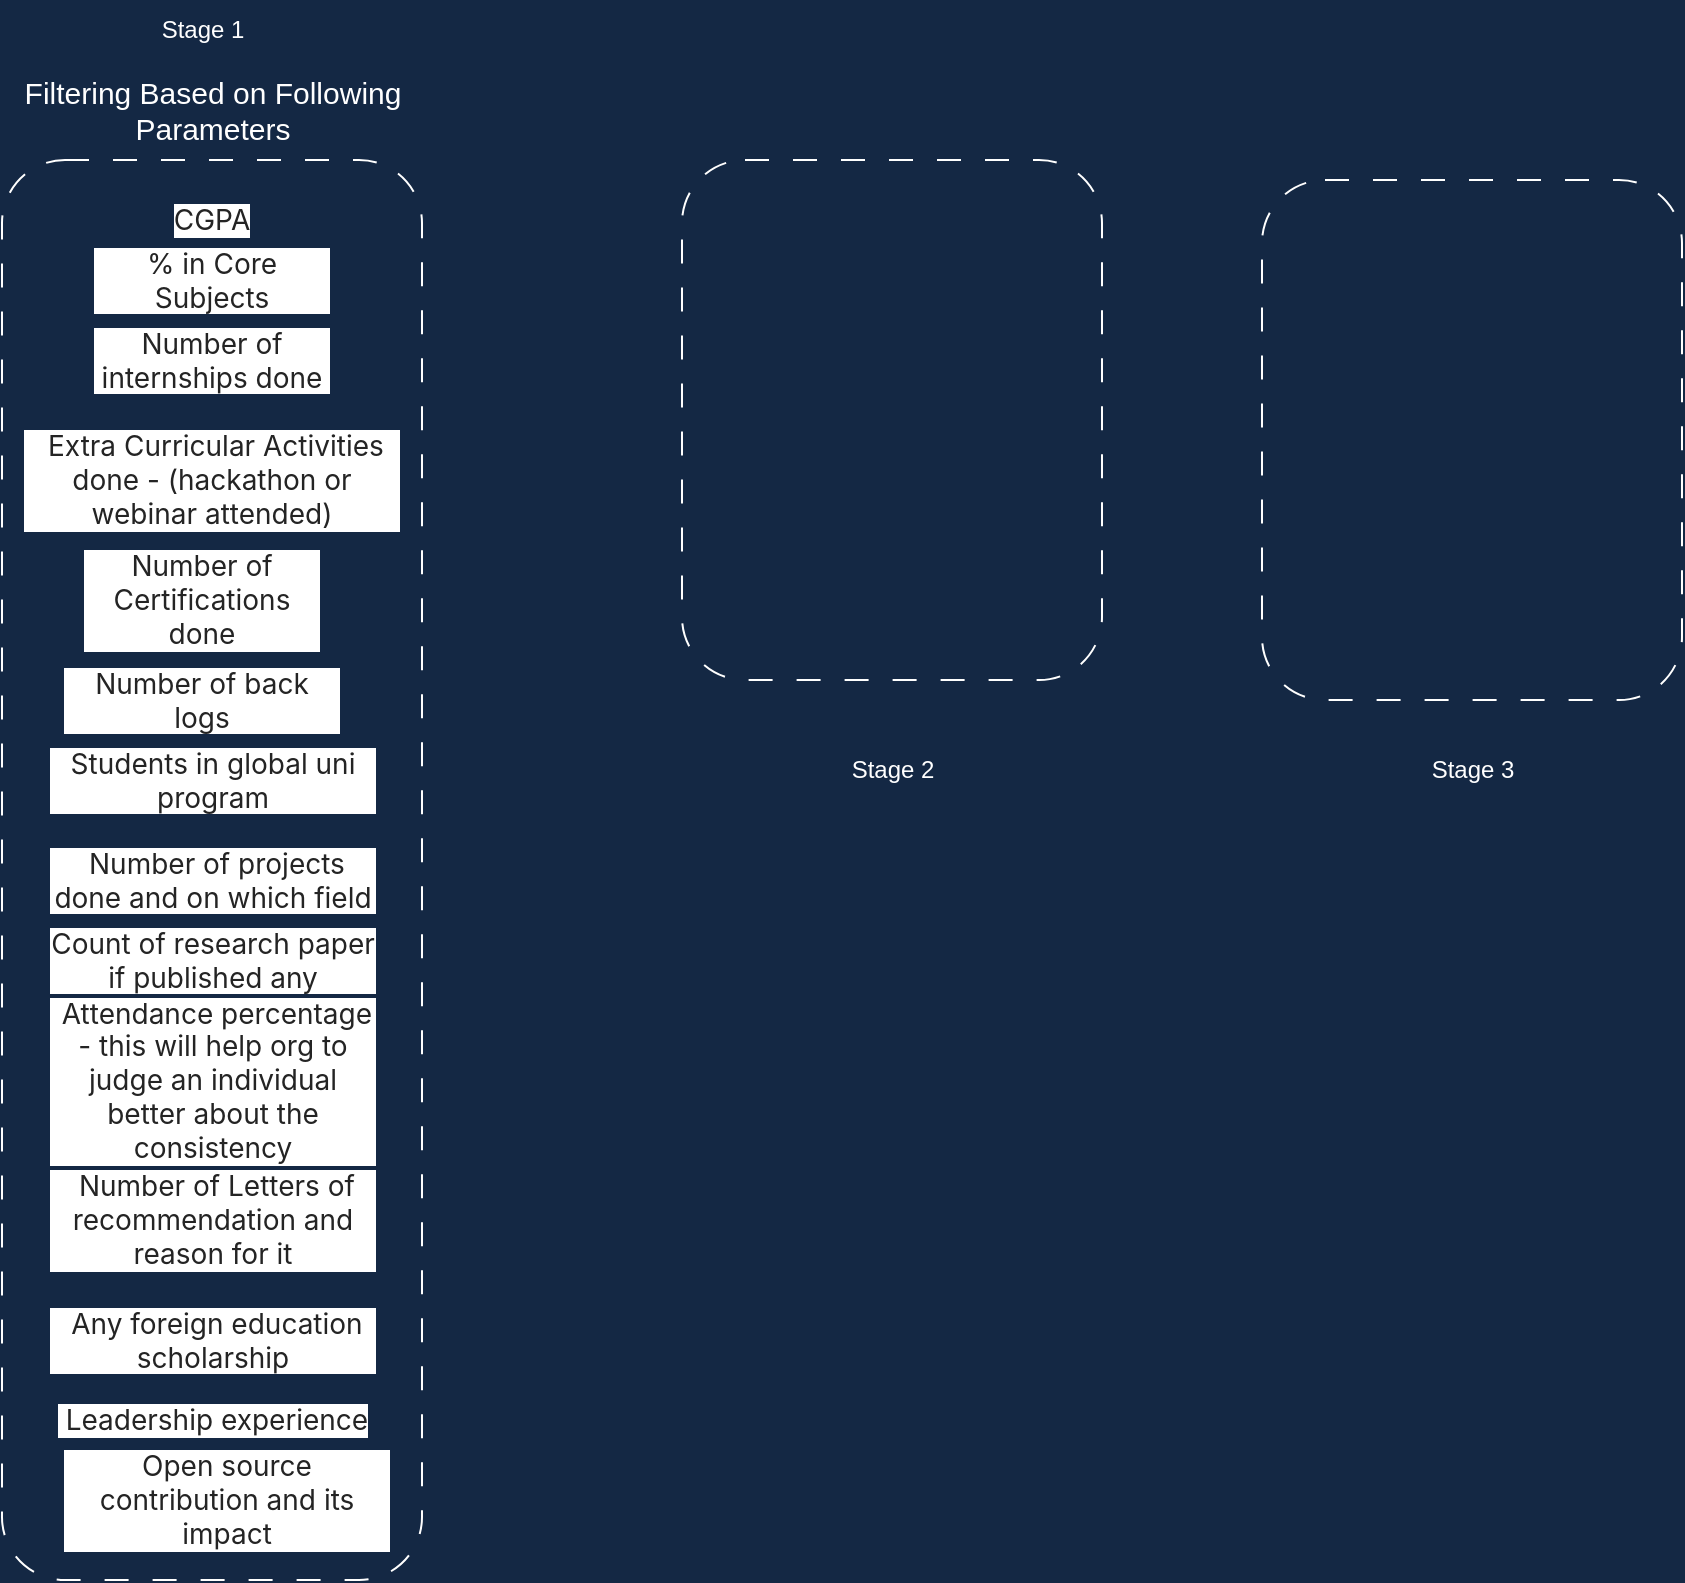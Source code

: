 <mxfile version="20.8.1" type="github">
  <diagram id="tbVq_LCjMypmB-ilngMA" name="Page-1">
    <mxGraphModel dx="1323" dy="783" grid="1" gridSize="10" guides="1" tooltips="1" connect="1" arrows="1" fold="1" page="1" pageScale="1" pageWidth="1200" pageHeight="1920" background="#142844" math="0" shadow="0">
      <root>
        <mxCell id="0" />
        <mxCell id="1" parent="0" />
        <mxCell id="kIqx7yD8WtJ6MWD0_haB-1" value="" style="rounded=1;whiteSpace=wrap;html=1;fillColor=none;dashed=1;dashPattern=12 12;strokeColor=#FFFFFF;" vertex="1" parent="1">
          <mxGeometry x="50" y="100" width="210" height="710" as="geometry" />
        </mxCell>
        <mxCell id="kIqx7yD8WtJ6MWD0_haB-2" value="" style="rounded=1;whiteSpace=wrap;html=1;fillColor=none;dashed=1;dashPattern=12 12;strokeColor=#FFFFFF;" vertex="1" parent="1">
          <mxGeometry x="390" y="100" width="210" height="260" as="geometry" />
        </mxCell>
        <mxCell id="kIqx7yD8WtJ6MWD0_haB-3" value="" style="rounded=1;whiteSpace=wrap;html=1;fillColor=none;dashed=1;dashPattern=12 12;strokeColor=#FFFFFF;" vertex="1" parent="1">
          <mxGeometry x="680" y="110" width="210" height="260" as="geometry" />
        </mxCell>
        <mxCell id="kIqx7yD8WtJ6MWD0_haB-5" value="&lt;font color=&quot;#ffffff&quot;&gt;Stage 1&lt;/font&gt;" style="text;html=1;align=center;verticalAlign=middle;resizable=0;points=[];autosize=1;strokeColor=none;fillColor=none;" vertex="1" parent="1">
          <mxGeometry x="120" y="20" width="60" height="30" as="geometry" />
        </mxCell>
        <mxCell id="kIqx7yD8WtJ6MWD0_haB-6" value="&lt;font color=&quot;#ffffff&quot;&gt;Stage 2&lt;/font&gt;" style="text;html=1;align=center;verticalAlign=middle;resizable=0;points=[];autosize=1;strokeColor=none;fillColor=none;" vertex="1" parent="1">
          <mxGeometry x="465" y="390" width="60" height="30" as="geometry" />
        </mxCell>
        <mxCell id="kIqx7yD8WtJ6MWD0_haB-7" value="&lt;font color=&quot;#ffffff&quot;&gt;Stage 3&lt;/font&gt;" style="text;html=1;align=center;verticalAlign=middle;resizable=0;points=[];autosize=1;strokeColor=none;fillColor=none;" vertex="1" parent="1">
          <mxGeometry x="755" y="390" width="60" height="30" as="geometry" />
        </mxCell>
        <mxCell id="kIqx7yD8WtJ6MWD0_haB-8" value="&lt;font style=&quot;font-size: 15px;&quot; color=&quot;#ffffff&quot;&gt;Filtering Based on Following&lt;br&gt;Parameters&lt;br&gt;&lt;/font&gt;" style="text;html=1;align=center;verticalAlign=middle;resizable=0;points=[];autosize=1;strokeColor=none;fillColor=none;" vertex="1" parent="1">
          <mxGeometry x="50" y="50" width="210" height="50" as="geometry" />
        </mxCell>
        <mxCell id="kIqx7yD8WtJ6MWD0_haB-18" value="&lt;span style=&quot;color: rgb(36, 36, 36); font-family: -apple-system, BlinkMacSystemFont, &amp;quot;Segoe UI&amp;quot;, system-ui, &amp;quot;Apple Color Emoji&amp;quot;, &amp;quot;Segoe UI Emoji&amp;quot;, &amp;quot;Segoe UI Web&amp;quot;, sans-serif; font-size: 14px; text-align: start;&quot;&gt;% in Core Subjects&lt;/span&gt;" style="rounded=1;whiteSpace=wrap;html=1;dashed=1;dashPattern=12 12;labelBackgroundColor=#FFFFFF;strokeColor=none;fontSize=10;fontColor=#FFFFFF;fillColor=none;" vertex="1" parent="1">
          <mxGeometry x="95" y="130" width="120" height="60" as="geometry" />
        </mxCell>
        <mxCell id="kIqx7yD8WtJ6MWD0_haB-22" value="&lt;span style=&quot;color: rgb(36, 36, 36); font-family: -apple-system, BlinkMacSystemFont, &amp;quot;Segoe UI&amp;quot;, system-ui, &amp;quot;Apple Color Emoji&amp;quot;, &amp;quot;Segoe UI Emoji&amp;quot;, &amp;quot;Segoe UI Web&amp;quot;, sans-serif; font-size: 14px; text-align: start;&quot;&gt;CGPA&lt;/span&gt;" style="rounded=1;whiteSpace=wrap;html=1;dashed=1;dashPattern=12 12;labelBackgroundColor=#FFFFFF;strokeColor=none;fontSize=10;fontColor=#FFFFFF;fillColor=none;" vertex="1" parent="1">
          <mxGeometry x="95" y="100" width="120" height="60" as="geometry" />
        </mxCell>
        <mxCell id="kIqx7yD8WtJ6MWD0_haB-23" value="&lt;span style=&quot;color: rgb(36, 36, 36); font-family: -apple-system, BlinkMacSystemFont, &amp;quot;Segoe UI&amp;quot;, system-ui, &amp;quot;Apple Color Emoji&amp;quot;, &amp;quot;Segoe UI Emoji&amp;quot;, &amp;quot;Segoe UI Web&amp;quot;, sans-serif; font-size: 14px; text-align: start;&quot;&gt;Open source contribution and its impact&lt;/span&gt;" style="rounded=1;whiteSpace=wrap;html=1;dashed=1;dashPattern=12 12;labelBackgroundColor=#FFFFFF;strokeColor=none;fontSize=10;fontColor=#FFFFFF;fillColor=none;" vertex="1" parent="1">
          <mxGeometry x="80" y="740" width="165" height="60" as="geometry" />
        </mxCell>
        <mxCell id="kIqx7yD8WtJ6MWD0_haB-24" value="&lt;span style=&quot;text-align: start;&quot;&gt;&lt;font face=&quot;-apple-system, BlinkMacSystemFont, Segoe UI, system-ui, Apple Color Emoji, Segoe UI Emoji, Segoe UI Web, sans-serif&quot; color=&quot;#242424&quot;&gt;&lt;span style=&quot;font-size: 14px;&quot;&gt;&amp;nbsp;Extra Curricular&amp;nbsp;Activities done - (hackathon or webinar attended)&lt;/span&gt;&lt;/font&gt;&lt;/span&gt;" style="rounded=1;whiteSpace=wrap;html=1;dashed=1;dashPattern=12 12;labelBackgroundColor=#FFFFFF;strokeColor=none;fontSize=10;fontColor=#FFFFFF;fillColor=none;" vertex="1" parent="1">
          <mxGeometry x="60" y="230" width="190" height="60" as="geometry" />
        </mxCell>
        <mxCell id="kIqx7yD8WtJ6MWD0_haB-25" value="&lt;span style=&quot;color: rgb(36, 36, 36); font-family: -apple-system, BlinkMacSystemFont, &amp;quot;Segoe UI&amp;quot;, system-ui, &amp;quot;Apple Color Emoji&amp;quot;, &amp;quot;Segoe UI Emoji&amp;quot;, &amp;quot;Segoe UI Web&amp;quot;, sans-serif; font-size: 14px; text-align: start;&quot;&gt;Number of internships done&lt;/span&gt;" style="rounded=1;whiteSpace=wrap;html=1;dashed=1;dashPattern=12 12;labelBackgroundColor=#FFFFFF;strokeColor=none;fontSize=10;fontColor=#FFFFFF;fillColor=none;" vertex="1" parent="1">
          <mxGeometry x="95" y="170" width="120" height="60" as="geometry" />
        </mxCell>
        <mxCell id="kIqx7yD8WtJ6MWD0_haB-26" value="&lt;span style=&quot;color: rgb(36, 36, 36); font-family: -apple-system, BlinkMacSystemFont, &amp;quot;Segoe UI&amp;quot;, system-ui, &amp;quot;Apple Color Emoji&amp;quot;, &amp;quot;Segoe UI Emoji&amp;quot;, &amp;quot;Segoe UI Web&amp;quot;, sans-serif; font-size: 14px; text-align: start;&quot;&gt;Number of back logs&lt;/span&gt;" style="rounded=1;whiteSpace=wrap;html=1;dashed=1;dashPattern=12 12;labelBackgroundColor=#FFFFFF;strokeColor=none;fontSize=10;fontColor=#FFFFFF;fillColor=none;" vertex="1" parent="1">
          <mxGeometry x="80" y="340" width="140" height="60" as="geometry" />
        </mxCell>
        <mxCell id="kIqx7yD8WtJ6MWD0_haB-27" value="&lt;span style=&quot;color: rgb(36, 36, 36); font-family: -apple-system, BlinkMacSystemFont, &amp;quot;Segoe UI&amp;quot;, system-ui, &amp;quot;Apple Color Emoji&amp;quot;, &amp;quot;Segoe UI Emoji&amp;quot;, &amp;quot;Segoe UI Web&amp;quot;, sans-serif; font-size: 14px; text-align: start;&quot;&gt;Number of Certifications done&lt;/span&gt;" style="rounded=1;whiteSpace=wrap;html=1;dashed=1;dashPattern=12 12;labelBackgroundColor=#FFFFFF;strokeColor=none;fontSize=10;fontColor=#FFFFFF;fillColor=none;" vertex="1" parent="1">
          <mxGeometry x="90" y="290" width="120" height="60" as="geometry" />
        </mxCell>
        <mxCell id="kIqx7yD8WtJ6MWD0_haB-28" value="&lt;span style=&quot;color: rgb(36, 36, 36); font-family: -apple-system, BlinkMacSystemFont, &amp;quot;Segoe UI&amp;quot;, system-ui, &amp;quot;Apple Color Emoji&amp;quot;, &amp;quot;Segoe UI Emoji&amp;quot;, &amp;quot;Segoe UI Web&amp;quot;, sans-serif; font-size: 14px; text-align: start;&quot;&gt;&amp;nbsp;Leadership experience&lt;/span&gt;" style="rounded=1;whiteSpace=wrap;html=1;dashed=1;dashPattern=12 12;labelBackgroundColor=#FFFFFF;strokeColor=none;fontSize=10;fontColor=#FFFFFF;fillColor=none;" vertex="1" parent="1">
          <mxGeometry x="72.5" y="700" width="165" height="60" as="geometry" />
        </mxCell>
        <mxCell id="kIqx7yD8WtJ6MWD0_haB-29" value="&lt;span style=&quot;color: rgb(36, 36, 36); font-family: -apple-system, BlinkMacSystemFont, &amp;quot;Segoe UI&amp;quot;, system-ui, &amp;quot;Apple Color Emoji&amp;quot;, &amp;quot;Segoe UI Emoji&amp;quot;, &amp;quot;Segoe UI Web&amp;quot;, sans-serif; font-size: 14px; text-align: start;&quot;&gt;&amp;nbsp;Any foreign education scholarship&lt;/span&gt;" style="rounded=1;whiteSpace=wrap;html=1;dashed=1;dashPattern=12 12;labelBackgroundColor=#FFFFFF;strokeColor=none;fontSize=10;fontColor=#FFFFFF;fillColor=none;" vertex="1" parent="1">
          <mxGeometry x="72.5" y="660" width="165" height="60" as="geometry" />
        </mxCell>
        <mxCell id="kIqx7yD8WtJ6MWD0_haB-30" value="&lt;span style=&quot;color: rgb(36, 36, 36); font-family: -apple-system, BlinkMacSystemFont, &amp;quot;Segoe UI&amp;quot;, system-ui, &amp;quot;Apple Color Emoji&amp;quot;, &amp;quot;Segoe UI Emoji&amp;quot;, &amp;quot;Segoe UI Web&amp;quot;, sans-serif; font-size: 14px; text-align: start;&quot;&gt;&amp;nbsp;Number of Letters of recommendation and reason for it&lt;/span&gt;" style="rounded=1;whiteSpace=wrap;html=1;dashed=1;dashPattern=12 12;labelBackgroundColor=#FFFFFF;strokeColor=none;fontSize=10;fontColor=#FFFFFF;fillColor=none;" vertex="1" parent="1">
          <mxGeometry x="72.5" y="600" width="165" height="60" as="geometry" />
        </mxCell>
        <mxCell id="kIqx7yD8WtJ6MWD0_haB-31" value="&lt;span style=&quot;color: rgb(36, 36, 36); font-family: -apple-system, BlinkMacSystemFont, &amp;quot;Segoe UI&amp;quot;, system-ui, &amp;quot;Apple Color Emoji&amp;quot;, &amp;quot;Segoe UI Emoji&amp;quot;, &amp;quot;Segoe UI Web&amp;quot;, sans-serif; font-size: 14px; text-align: start;&quot;&gt;&amp;nbsp;Attendance percentage - this will help org to judge an individual better about the consistency&lt;/span&gt;" style="rounded=1;whiteSpace=wrap;html=1;dashed=1;dashPattern=12 12;labelBackgroundColor=#FFFFFF;strokeColor=none;fontSize=10;fontColor=#FFFFFF;fillColor=none;" vertex="1" parent="1">
          <mxGeometry x="72.5" y="530" width="165" height="60" as="geometry" />
        </mxCell>
        <mxCell id="kIqx7yD8WtJ6MWD0_haB-32" value="&lt;span style=&quot;color: rgb(36, 36, 36); font-family: -apple-system, BlinkMacSystemFont, &amp;quot;Segoe UI&amp;quot;, system-ui, &amp;quot;Apple Color Emoji&amp;quot;, &amp;quot;Segoe UI Emoji&amp;quot;, &amp;quot;Segoe UI Web&amp;quot;, sans-serif; font-size: 14px; text-align: start;&quot;&gt;Count of research paper if published any&lt;/span&gt;" style="rounded=1;whiteSpace=wrap;html=1;dashed=1;dashPattern=12 12;labelBackgroundColor=#FFFFFF;strokeColor=none;fontSize=10;fontColor=#FFFFFF;fillColor=none;" vertex="1" parent="1">
          <mxGeometry x="72.5" y="470" width="165" height="60" as="geometry" />
        </mxCell>
        <mxCell id="kIqx7yD8WtJ6MWD0_haB-33" value="&lt;span style=&quot;color: rgb(36, 36, 36); font-family: -apple-system, BlinkMacSystemFont, &amp;quot;Segoe UI&amp;quot;, system-ui, &amp;quot;Apple Color Emoji&amp;quot;, &amp;quot;Segoe UI Emoji&amp;quot;, &amp;quot;Segoe UI Web&amp;quot;, sans-serif; font-size: 14px; text-align: start;&quot;&gt;&amp;nbsp;Number of projects done and on which field&lt;/span&gt;" style="rounded=1;whiteSpace=wrap;html=1;dashed=1;dashPattern=12 12;labelBackgroundColor=#FFFFFF;strokeColor=none;fontSize=10;fontColor=#FFFFFF;fillColor=none;" vertex="1" parent="1">
          <mxGeometry x="72.5" y="430" width="165" height="60" as="geometry" />
        </mxCell>
        <mxCell id="kIqx7yD8WtJ6MWD0_haB-34" value="&lt;span style=&quot;color: rgb(36, 36, 36); font-family: -apple-system, BlinkMacSystemFont, &amp;quot;Segoe UI&amp;quot;, system-ui, &amp;quot;Apple Color Emoji&amp;quot;, &amp;quot;Segoe UI Emoji&amp;quot;, &amp;quot;Segoe UI Web&amp;quot;, sans-serif; font-size: 14px; text-align: start;&quot;&gt;Students in global uni program&lt;/span&gt;" style="rounded=1;whiteSpace=wrap;html=1;dashed=1;dashPattern=12 12;labelBackgroundColor=#FFFFFF;strokeColor=none;fontSize=10;fontColor=#FFFFFF;fillColor=none;" vertex="1" parent="1">
          <mxGeometry x="72.5" y="380" width="165" height="60" as="geometry" />
        </mxCell>
      </root>
    </mxGraphModel>
  </diagram>
</mxfile>
